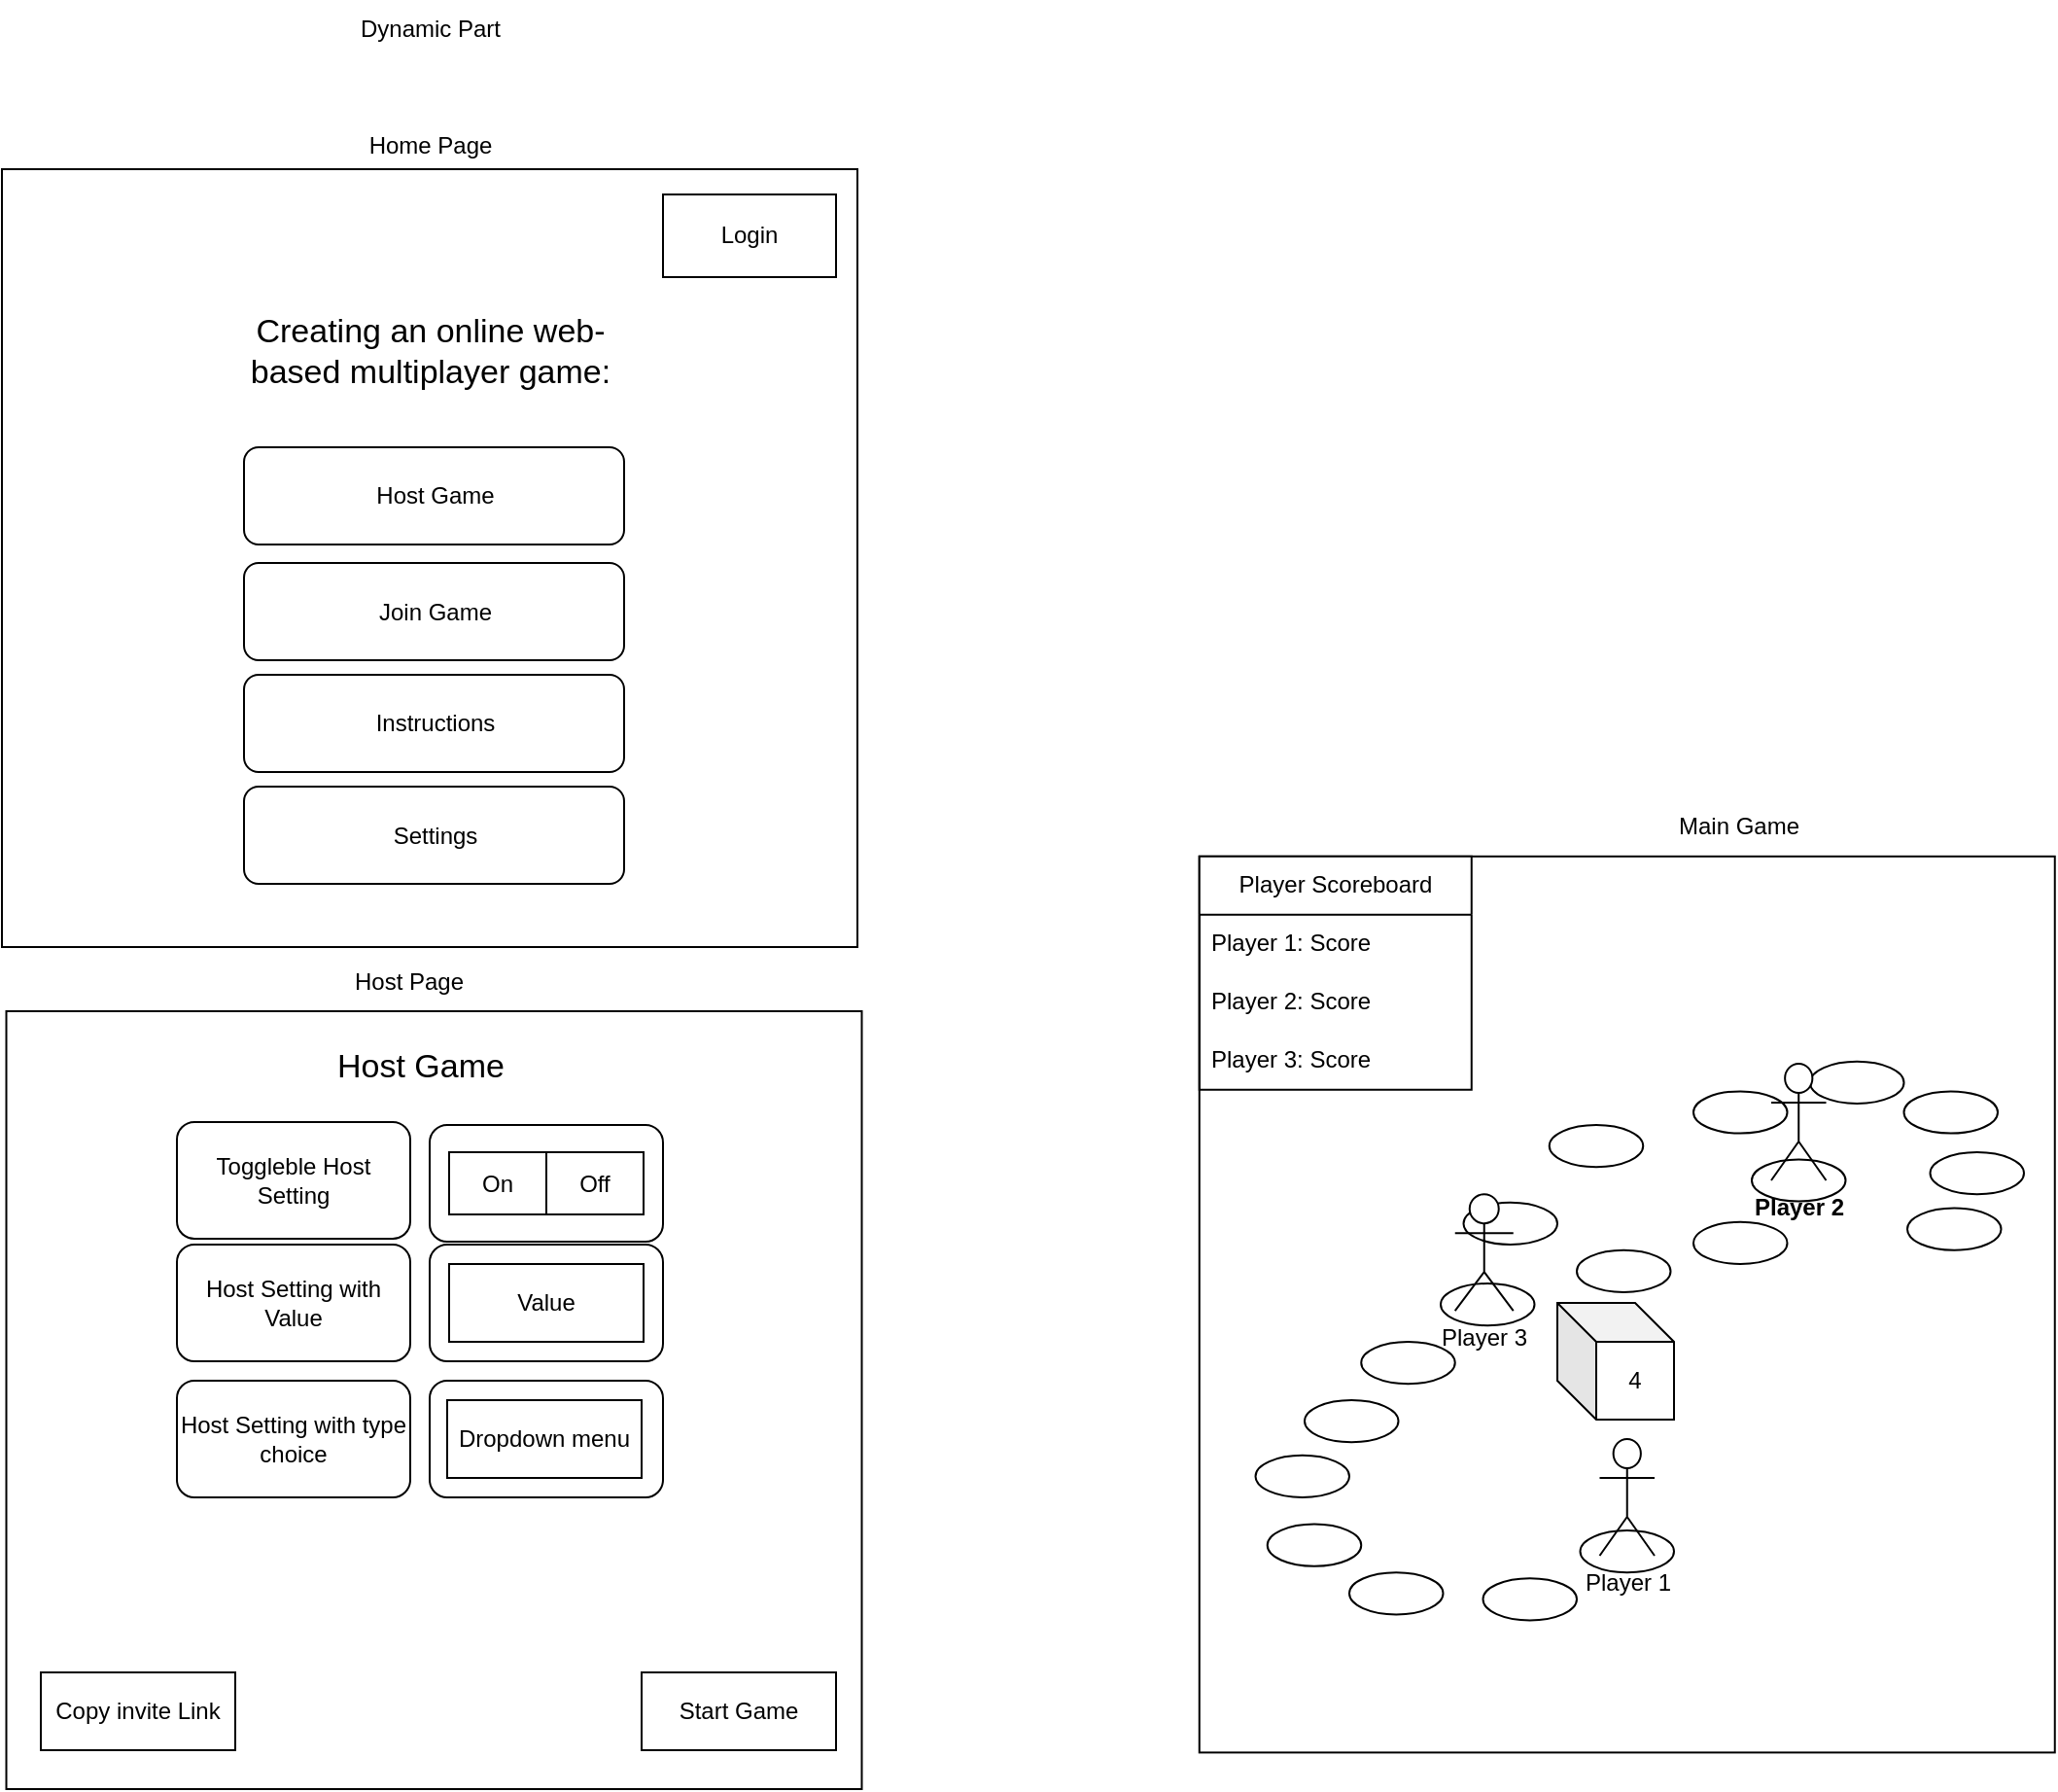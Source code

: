 <mxfile version="22.1.3" type="device">
  <diagram name="Seite-1" id="i6jGfShjnSnYsPg9KVX4">
    <mxGraphModel dx="4717" dy="4205" grid="1" gridSize="10" guides="1" tooltips="1" connect="1" arrows="1" fold="1" page="1" pageScale="1" pageWidth="827" pageHeight="1169" math="0" shadow="0">
      <root>
        <mxCell id="0" />
        <mxCell id="1" parent="0" />
        <mxCell id="f3tUCOnejnwcAm3bIY-e-19" value="" style="rounded=0;whiteSpace=wrap;html=1;" parent="1" vertex="1">
          <mxGeometry x="1352.25" y="-280" width="440" height="400" as="geometry" />
        </mxCell>
        <mxCell id="f3tUCOnejnwcAm3bIY-e-42" value="" style="rounded=1;whiteSpace=wrap;html=1;" parent="1" vertex="1">
          <mxGeometry x="1570" y="-90" width="120" height="60" as="geometry" />
        </mxCell>
        <mxCell id="f3tUCOnejnwcAm3bIY-e-41" value="" style="rounded=1;whiteSpace=wrap;html=1;" parent="1" vertex="1">
          <mxGeometry x="1570" y="-221.5" width="120" height="60" as="geometry" />
        </mxCell>
        <mxCell id="f3tUCOnejnwcAm3bIY-e-39" value="" style="rounded=1;whiteSpace=wrap;html=1;" parent="1" vertex="1">
          <mxGeometry x="1570" y="-160" width="120" height="60" as="geometry" />
        </mxCell>
        <mxCell id="f3tUCOnejnwcAm3bIY-e-23" value="" style="rounded=0;whiteSpace=wrap;html=1;" parent="1" vertex="1">
          <mxGeometry x="1350" y="-713" width="440" height="400" as="geometry" />
        </mxCell>
        <mxCell id="f3tUCOnejnwcAm3bIY-e-8" value="Creating an online web-based multiplayer game:" style="text;html=1;strokeColor=none;fillColor=none;align=center;verticalAlign=middle;whiteSpace=wrap;rounded=0;fontSize=17;" parent="1" vertex="1">
          <mxGeometry x="1474.5" y="-637.5" width="191" height="37.5" as="geometry" />
        </mxCell>
        <mxCell id="f3tUCOnejnwcAm3bIY-e-9" value="Login" style="rounded=0;whiteSpace=wrap;html=1;" parent="1" vertex="1">
          <mxGeometry x="1690" y="-700" width="89" height="42.5" as="geometry" />
        </mxCell>
        <mxCell id="f3tUCOnejnwcAm3bIY-e-10" value="Dynamic Part" style="text;html=1;align=center;verticalAlign=middle;resizable=0;points=[];autosize=1;strokeColor=none;fillColor=none;" parent="1" vertex="1">
          <mxGeometry x="1520" y="-800" width="100" height="30" as="geometry" />
        </mxCell>
        <mxCell id="f3tUCOnejnwcAm3bIY-e-11" value="Home Page" style="text;html=1;align=center;verticalAlign=middle;resizable=0;points=[];autosize=1;strokeColor=none;fillColor=none;" parent="1" vertex="1">
          <mxGeometry x="1525" y="-740" width="90" height="30" as="geometry" />
        </mxCell>
        <mxCell id="f3tUCOnejnwcAm3bIY-e-13" value="Host Game" style="rounded=1;whiteSpace=wrap;html=1;" parent="1" vertex="1">
          <mxGeometry x="1474.5" y="-570" width="195.5" height="50" as="geometry" />
        </mxCell>
        <mxCell id="f3tUCOnejnwcAm3bIY-e-14" value="Join Game" style="rounded=1;whiteSpace=wrap;html=1;" parent="1" vertex="1">
          <mxGeometry x="1474.5" y="-510.5" width="195.5" height="50" as="geometry" />
        </mxCell>
        <mxCell id="f3tUCOnejnwcAm3bIY-e-16" value="Instructions" style="rounded=1;whiteSpace=wrap;html=1;" parent="1" vertex="1">
          <mxGeometry x="1474.5" y="-453" width="195.5" height="50" as="geometry" />
        </mxCell>
        <mxCell id="f3tUCOnejnwcAm3bIY-e-17" value="Settings" style="rounded=1;whiteSpace=wrap;html=1;" parent="1" vertex="1">
          <mxGeometry x="1474.5" y="-395.5" width="195.5" height="50" as="geometry" />
        </mxCell>
        <mxCell id="f3tUCOnejnwcAm3bIY-e-20" value="Host Page" style="text;html=1;align=center;verticalAlign=middle;resizable=0;points=[];autosize=1;strokeColor=none;fillColor=none;" parent="1" vertex="1">
          <mxGeometry x="1519" y="-310" width="80" height="30" as="geometry" />
        </mxCell>
        <mxCell id="f3tUCOnejnwcAm3bIY-e-21" value="Toggleble Host Setting" style="rounded=1;whiteSpace=wrap;html=1;" parent="1" vertex="1">
          <mxGeometry x="1440" y="-223" width="120" height="60" as="geometry" />
        </mxCell>
        <mxCell id="f3tUCOnejnwcAm3bIY-e-22" value="Host Game" style="text;html=1;strokeColor=none;fillColor=none;align=center;verticalAlign=middle;whiteSpace=wrap;rounded=0;fontSize=17;" parent="1" vertex="1">
          <mxGeometry x="1470" y="-270" width="191" height="37.5" as="geometry" />
        </mxCell>
        <mxCell id="f3tUCOnejnwcAm3bIY-e-24" value="On" style="rounded=0;whiteSpace=wrap;html=1;" parent="1" vertex="1">
          <mxGeometry x="1580" y="-207.5" width="50" height="32" as="geometry" />
        </mxCell>
        <mxCell id="f3tUCOnejnwcAm3bIY-e-25" value="Off" style="rounded=0;whiteSpace=wrap;html=1;" parent="1" vertex="1">
          <mxGeometry x="1630" y="-207.5" width="50" height="32" as="geometry" />
        </mxCell>
        <mxCell id="f3tUCOnejnwcAm3bIY-e-26" value="Host Setting with Value" style="rounded=1;whiteSpace=wrap;html=1;" parent="1" vertex="1">
          <mxGeometry x="1440" y="-160" width="120" height="60" as="geometry" />
        </mxCell>
        <mxCell id="f3tUCOnejnwcAm3bIY-e-27" value="Value" style="rounded=0;whiteSpace=wrap;html=1;" parent="1" vertex="1">
          <mxGeometry x="1580" y="-150" width="100" height="40" as="geometry" />
        </mxCell>
        <mxCell id="f3tUCOnejnwcAm3bIY-e-28" value="Copy invite Link" style="rounded=0;whiteSpace=wrap;html=1;" parent="1" vertex="1">
          <mxGeometry x="1370" y="60" width="100" height="40" as="geometry" />
        </mxCell>
        <mxCell id="f3tUCOnejnwcAm3bIY-e-29" value="Host Setting with type choice" style="rounded=1;whiteSpace=wrap;html=1;" parent="1" vertex="1">
          <mxGeometry x="1440" y="-90" width="120" height="60" as="geometry" />
        </mxCell>
        <mxCell id="f3tUCOnejnwcAm3bIY-e-35" value="Start Game" style="rounded=0;whiteSpace=wrap;html=1;" parent="1" vertex="1">
          <mxGeometry x="1679" y="60" width="100" height="40" as="geometry" />
        </mxCell>
        <mxCell id="f3tUCOnejnwcAm3bIY-e-43" value="Dropdown menu" style="rounded=0;whiteSpace=wrap;html=1;" parent="1" vertex="1">
          <mxGeometry x="1579" y="-80" width="100" height="40" as="geometry" />
        </mxCell>
        <mxCell id="f3tUCOnejnwcAm3bIY-e-45" value="" style="rounded=0;whiteSpace=wrap;html=1;" parent="1" vertex="1">
          <mxGeometry x="1965.88" y="-359.6" width="440" height="460.8" as="geometry" />
        </mxCell>
        <mxCell id="f3tUCOnejnwcAm3bIY-e-46" value="Main Game" style="text;html=1;align=center;verticalAlign=middle;resizable=0;points=[];autosize=1;strokeColor=none;fillColor=none;" parent="1" vertex="1">
          <mxGeometry x="2198.25" y="-389.6" width="90" height="30" as="geometry" />
        </mxCell>
        <mxCell id="f3tUCOnejnwcAm3bIY-e-47" value="Player Scoreboard" style="swimlane;fontStyle=0;childLayout=stackLayout;horizontal=1;startSize=30;horizontalStack=0;resizeParent=1;resizeParentMax=0;resizeLast=0;collapsible=1;marginBottom=0;whiteSpace=wrap;html=1;" parent="1" vertex="1">
          <mxGeometry x="1965.88" y="-359.6" width="140" height="120" as="geometry" />
        </mxCell>
        <mxCell id="f3tUCOnejnwcAm3bIY-e-48" value="Player 1: Score" style="text;strokeColor=none;fillColor=none;align=left;verticalAlign=middle;spacingLeft=4;spacingRight=4;overflow=hidden;points=[[0,0.5],[1,0.5]];portConstraint=eastwest;rotatable=0;whiteSpace=wrap;html=1;" parent="f3tUCOnejnwcAm3bIY-e-47" vertex="1">
          <mxGeometry y="30" width="140" height="30" as="geometry" />
        </mxCell>
        <mxCell id="f3tUCOnejnwcAm3bIY-e-49" value="Player 2: Score" style="text;strokeColor=none;fillColor=none;align=left;verticalAlign=middle;spacingLeft=4;spacingRight=4;overflow=hidden;points=[[0,0.5],[1,0.5]];portConstraint=eastwest;rotatable=0;whiteSpace=wrap;html=1;" parent="f3tUCOnejnwcAm3bIY-e-47" vertex="1">
          <mxGeometry y="60" width="140" height="30" as="geometry" />
        </mxCell>
        <mxCell id="f3tUCOnejnwcAm3bIY-e-50" value="Player 3: Score" style="text;strokeColor=none;fillColor=none;align=left;verticalAlign=middle;spacingLeft=4;spacingRight=4;overflow=hidden;points=[[0,0.5],[1,0.5]];portConstraint=eastwest;rotatable=0;whiteSpace=wrap;html=1;" parent="f3tUCOnejnwcAm3bIY-e-47" vertex="1">
          <mxGeometry y="90" width="140" height="30" as="geometry" />
        </mxCell>
        <mxCell id="f3tUCOnejnwcAm3bIY-e-53" value="" style="ellipse;whiteSpace=wrap;html=1;" parent="1" vertex="1">
          <mxGeometry x="2161.75" y="-13" width="48.25" height="21.6" as="geometry" />
        </mxCell>
        <mxCell id="f3tUCOnejnwcAm3bIY-e-51" value="Player 1" style="shape=umlActor;verticalLabelPosition=bottom;verticalAlign=top;html=1;outlineConnect=0;" parent="1" vertex="1">
          <mxGeometry x="2171.75" y="-60" width="28.25" height="60" as="geometry" />
        </mxCell>
        <mxCell id="f3tUCOnejnwcAm3bIY-e-52" value="4" style="shape=cube;whiteSpace=wrap;html=1;boundedLbl=1;backgroundOutline=1;darkOpacity=0.05;darkOpacity2=0.1;" parent="1" vertex="1">
          <mxGeometry x="2150" y="-130" width="60" height="60" as="geometry" />
        </mxCell>
        <mxCell id="f3tUCOnejnwcAm3bIY-e-55" value="" style="ellipse;whiteSpace=wrap;html=1;" parent="1" vertex="1">
          <mxGeometry x="2111.75" y="11.6" width="48.25" height="21.6" as="geometry" />
        </mxCell>
        <mxCell id="f3tUCOnejnwcAm3bIY-e-56" value="" style="ellipse;whiteSpace=wrap;html=1;" parent="1" vertex="1">
          <mxGeometry x="2043" y="8.6" width="48.25" height="21.6" as="geometry" />
        </mxCell>
        <mxCell id="f3tUCOnejnwcAm3bIY-e-57" value="" style="ellipse;whiteSpace=wrap;html=1;" parent="1" vertex="1">
          <mxGeometry x="1994.75" y="-51.6" width="48.25" height="21.6" as="geometry" />
        </mxCell>
        <mxCell id="f3tUCOnejnwcAm3bIY-e-58" value="" style="ellipse;whiteSpace=wrap;html=1;" parent="1" vertex="1">
          <mxGeometry x="2000.87" y="-16.2" width="48.25" height="21.6" as="geometry" />
        </mxCell>
        <mxCell id="f3tUCOnejnwcAm3bIY-e-59" value="" style="ellipse;whiteSpace=wrap;html=1;" parent="1" vertex="1">
          <mxGeometry x="2020" y="-80" width="48.25" height="21.6" as="geometry" />
        </mxCell>
        <mxCell id="f3tUCOnejnwcAm3bIY-e-60" value="" style="ellipse;whiteSpace=wrap;html=1;" parent="1" vertex="1">
          <mxGeometry x="2049.12" y="-110" width="48.25" height="21.6" as="geometry" />
        </mxCell>
        <mxCell id="f3tUCOnejnwcAm3bIY-e-61" value="" style="ellipse;whiteSpace=wrap;html=1;" parent="1" vertex="1">
          <mxGeometry x="2101.75" y="-181.6" width="48.25" height="21.6" as="geometry" />
        </mxCell>
        <mxCell id="f3tUCOnejnwcAm3bIY-e-62" value="" style="ellipse;whiteSpace=wrap;html=1;" parent="1" vertex="1">
          <mxGeometry x="2090" y="-140" width="48.25" height="21.6" as="geometry" />
        </mxCell>
        <mxCell id="f3tUCOnejnwcAm3bIY-e-63" value="" style="ellipse;whiteSpace=wrap;html=1;" parent="1" vertex="1">
          <mxGeometry x="2160" y="-157.1" width="48.25" height="21.6" as="geometry" />
        </mxCell>
        <mxCell id="f3tUCOnejnwcAm3bIY-e-64" value="" style="ellipse;whiteSpace=wrap;html=1;" parent="1" vertex="1">
          <mxGeometry x="2220" y="-171.6" width="48.25" height="21.6" as="geometry" />
        </mxCell>
        <mxCell id="f3tUCOnejnwcAm3bIY-e-65" value="" style="ellipse;whiteSpace=wrap;html=1;" parent="1" vertex="1">
          <mxGeometry x="2250" y="-203.8" width="48.25" height="21.6" as="geometry" />
        </mxCell>
        <mxCell id="f3tUCOnejnwcAm3bIY-e-66" value="" style="ellipse;whiteSpace=wrap;html=1;" parent="1" vertex="1">
          <mxGeometry x="2145.87" y="-221.5" width="48.25" height="21.6" as="geometry" />
        </mxCell>
        <mxCell id="f3tUCOnejnwcAm3bIY-e-67" value="" style="ellipse;whiteSpace=wrap;html=1;" parent="1" vertex="1">
          <mxGeometry x="2220" y="-238.8" width="48.25" height="21.6" as="geometry" />
        </mxCell>
        <mxCell id="f3tUCOnejnwcAm3bIY-e-68" value="" style="ellipse;whiteSpace=wrap;html=1;" parent="1" vertex="1">
          <mxGeometry x="2280" y="-254.1" width="48.25" height="21.6" as="geometry" />
        </mxCell>
        <mxCell id="f3tUCOnejnwcAm3bIY-e-69" value="" style="ellipse;whiteSpace=wrap;html=1;" parent="1" vertex="1">
          <mxGeometry x="2328.25" y="-238.8" width="48.25" height="21.6" as="geometry" />
        </mxCell>
        <mxCell id="f3tUCOnejnwcAm3bIY-e-70" value="" style="ellipse;whiteSpace=wrap;html=1;" parent="1" vertex="1">
          <mxGeometry x="2341.75" y="-207.5" width="48.25" height="21.6" as="geometry" />
        </mxCell>
        <mxCell id="f3tUCOnejnwcAm3bIY-e-71" value="" style="ellipse;whiteSpace=wrap;html=1;" parent="1" vertex="1">
          <mxGeometry x="2330" y="-178.7" width="48.25" height="21.6" as="geometry" />
        </mxCell>
        <mxCell id="f3tUCOnejnwcAm3bIY-e-72" value="Player 3" style="shape=umlActor;verticalLabelPosition=bottom;verticalAlign=top;html=1;outlineConnect=0;" parent="1" vertex="1">
          <mxGeometry x="2097.37" y="-185.9" width="30" height="60" as="geometry" />
        </mxCell>
        <mxCell id="f3tUCOnejnwcAm3bIY-e-75" value="Player 2" style="shape=umlActor;verticalLabelPosition=bottom;verticalAlign=top;html=1;outlineConnect=0;fontStyle=1" parent="1" vertex="1">
          <mxGeometry x="2260" y="-253" width="28.25" height="60" as="geometry" />
        </mxCell>
      </root>
    </mxGraphModel>
  </diagram>
</mxfile>
